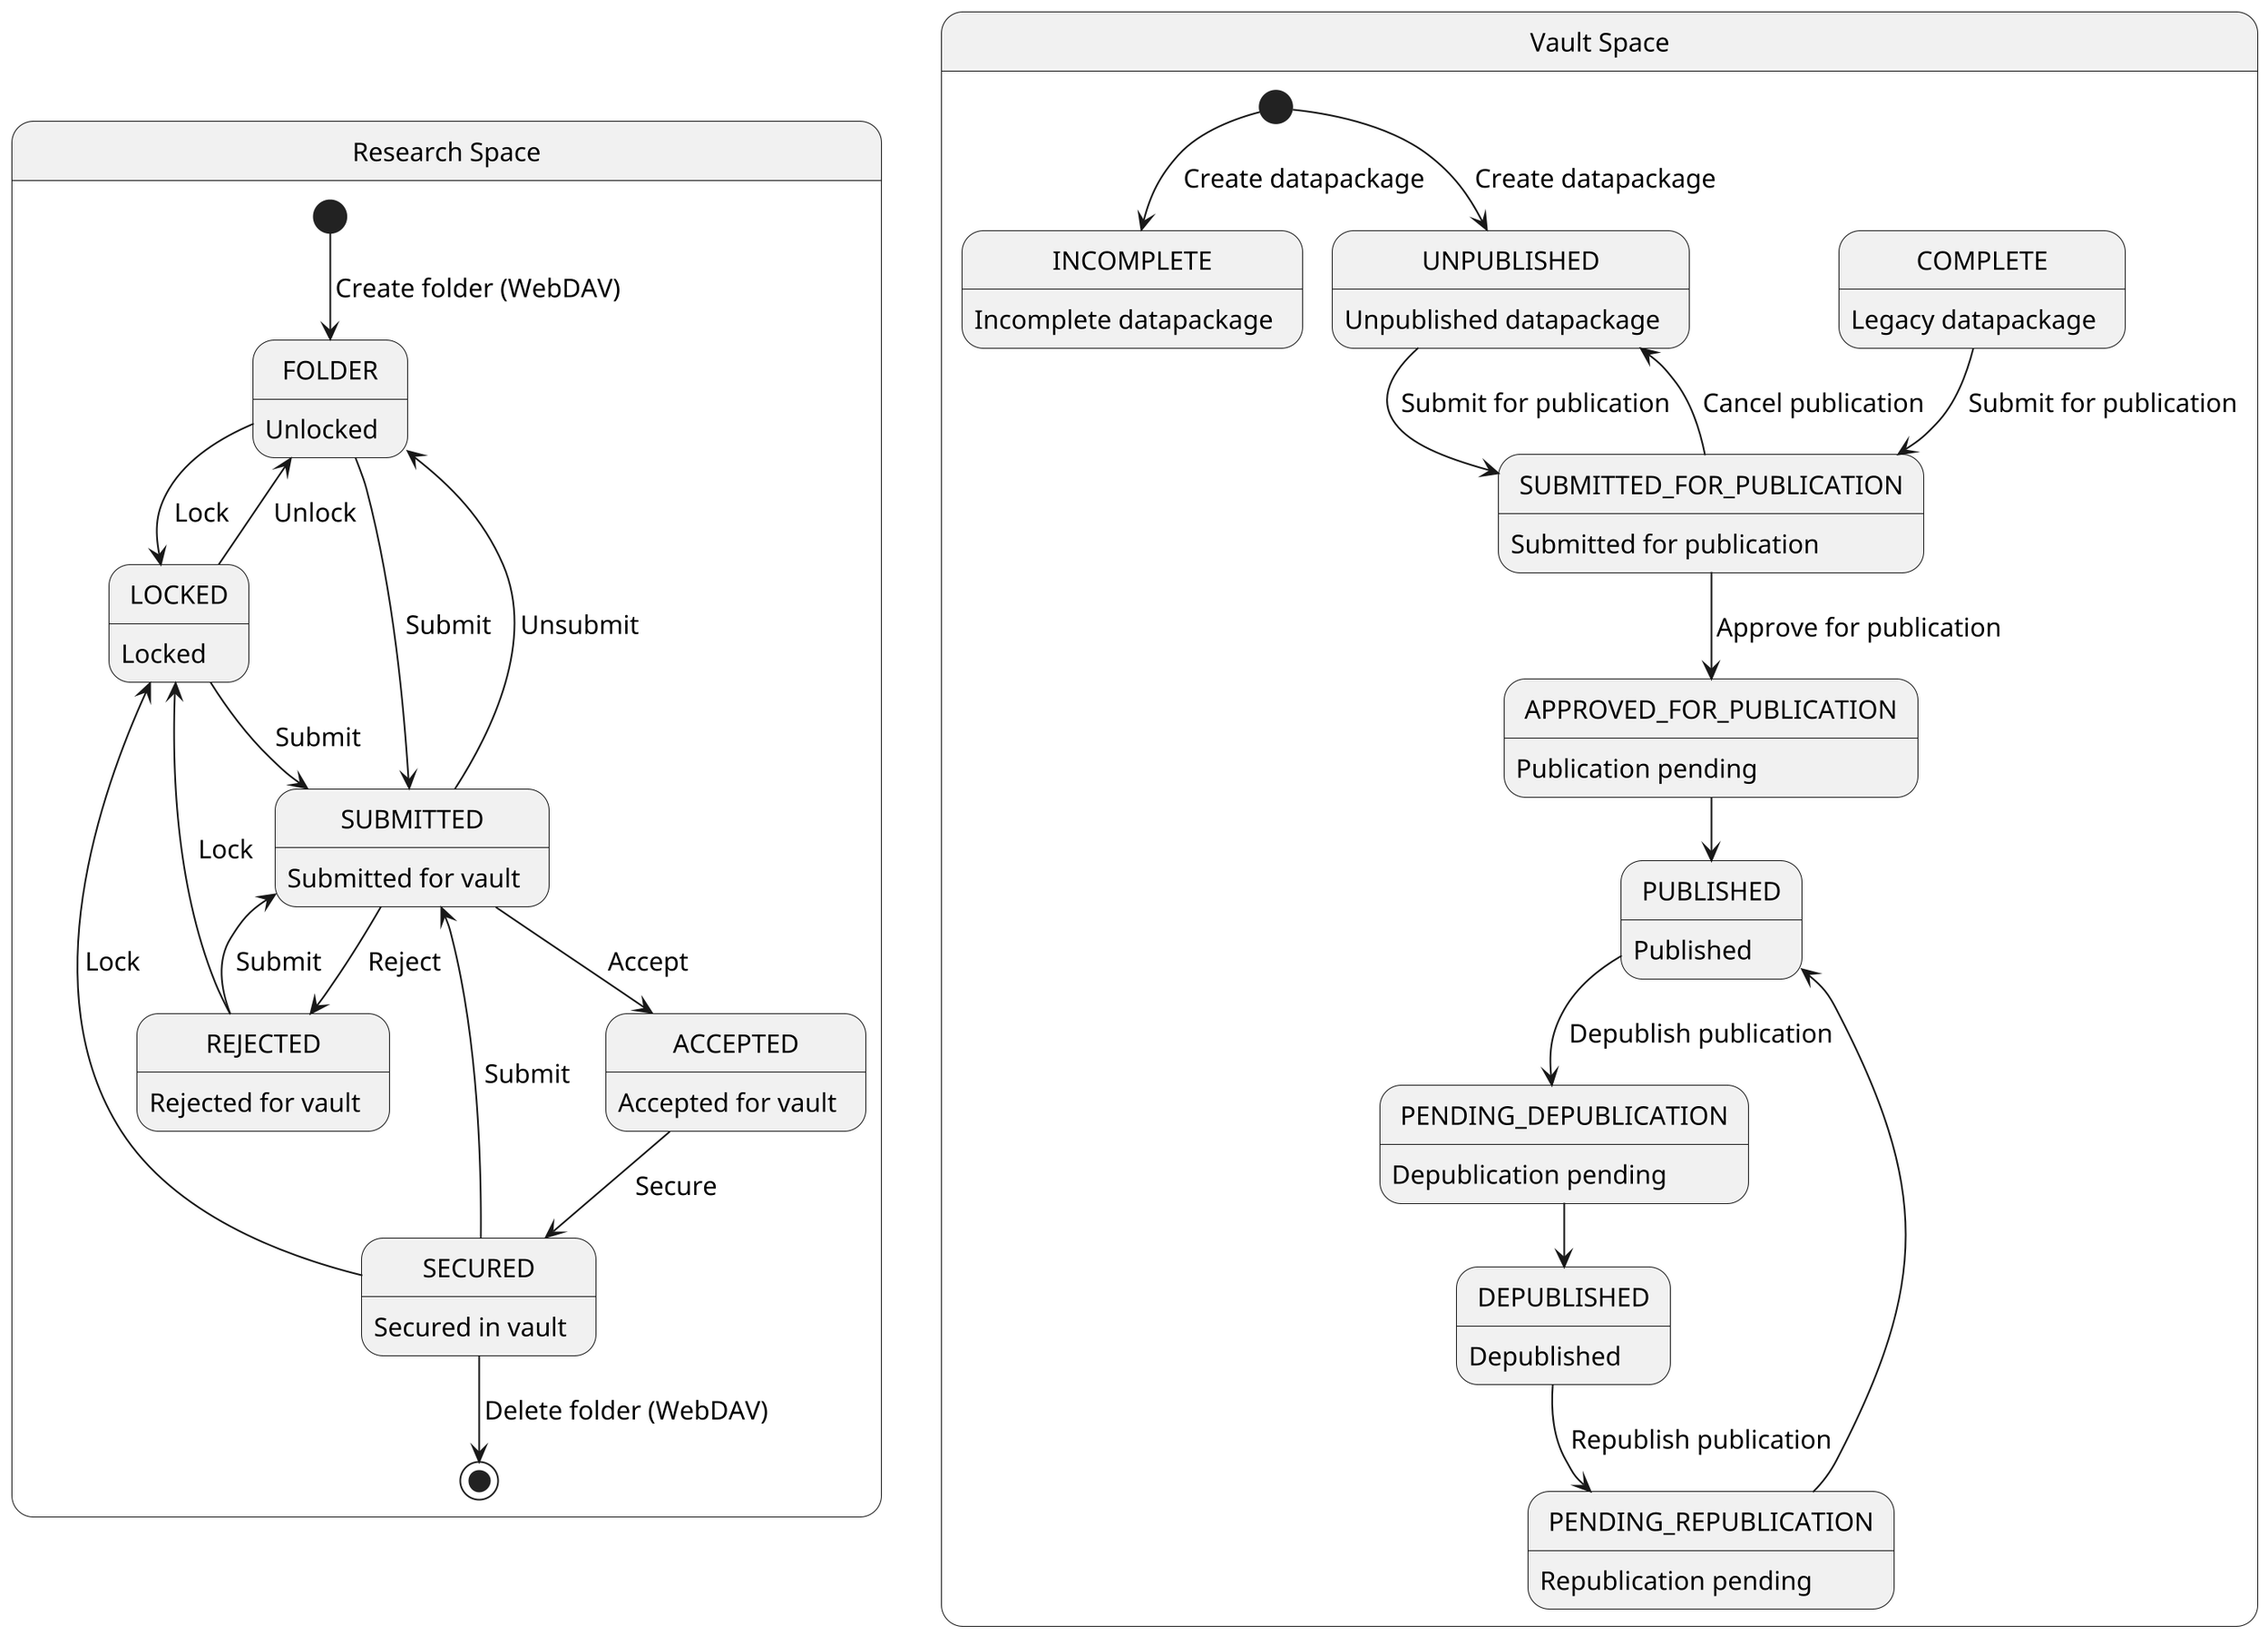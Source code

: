 @startuml

skinparam defaultFontName CMU Serif
skinparam defaultFontSize 15
skinparam padding 2
skinparam shadowing false
skinparam dpi 200

state ResearchSpace as "Research Space" {
  FOLDER : Unlocked
  LOCKED : Locked
  SUBMITTED : Submitted for vault 
  ACCEPTED : Accepted for vault 
  REJECTED : Rejected for vault
  SECURED : Secured in vault

  [*] --> FOLDER : Create folder (WebDAV)
  FOLDER --> LOCKED : Lock
  FOLDER --> SUBMITTED : Submit  
  LOCKED --> FOLDER : Unlock
  LOCKED --> SUBMITTED : Submit
  SUBMITTED --> FOLDER : Unsubmit
  SUBMITTED --> ACCEPTED : Accept
  SUBMITTED --> REJECTED : Reject
  REJECTED --> LOCKED : Lock
  REJECTED --> SUBMITTED : Submit
  ACCEPTED --> SECURED : Secure
  SECURED --> LOCKED : Lock
  SECURED --> SUBMITTED : Submit
  SECURED --> [*] : Delete folder (WebDAV)
}

state VaultSpace as "Vault Space" {
  INCOMPLETE : Incomplete datapackage
  COMPLETE : Legacy datapackage
  UNPUBLISHED : Unpublished datapackage
  SUBMITTED_FOR_PUBLICATION : Submitted for publication
  APPROVED_FOR_PUBLICATION : Publication pending
  PUBLISHED : Published
  PENDING_DEPUBLICATION : Depublication pending
  DEPUBLISHED : Depublished
  PENDING_REPUBLICATION : Republication pending

  [*] --> UNPUBLISHED : Create datapackage
  [*] --> INCOMPLETE : Create datapackage
  UNPUBLISHED --> SUBMITTED_FOR_PUBLICATION : Submit for publication
  COMPLETE --> SUBMITTED_FOR_PUBLICATION : Submit for publication
  SUBMITTED_FOR_PUBLICATION --> APPROVED_FOR_PUBLICATION : Approve for publication
  SUBMITTED_FOR_PUBLICATION --> UNPUBLISHED : Cancel publication
  APPROVED_FOR_PUBLICATION --> PUBLISHED
  PUBLISHED --> PENDING_DEPUBLICATION : Depublish publication
  PENDING_DEPUBLICATION --> DEPUBLISHED
  DEPUBLISHED --> PENDING_REPUBLICATION  : Republish publication
  PENDING_REPUBLICATION --> PUBLISHED
}

@enduml
